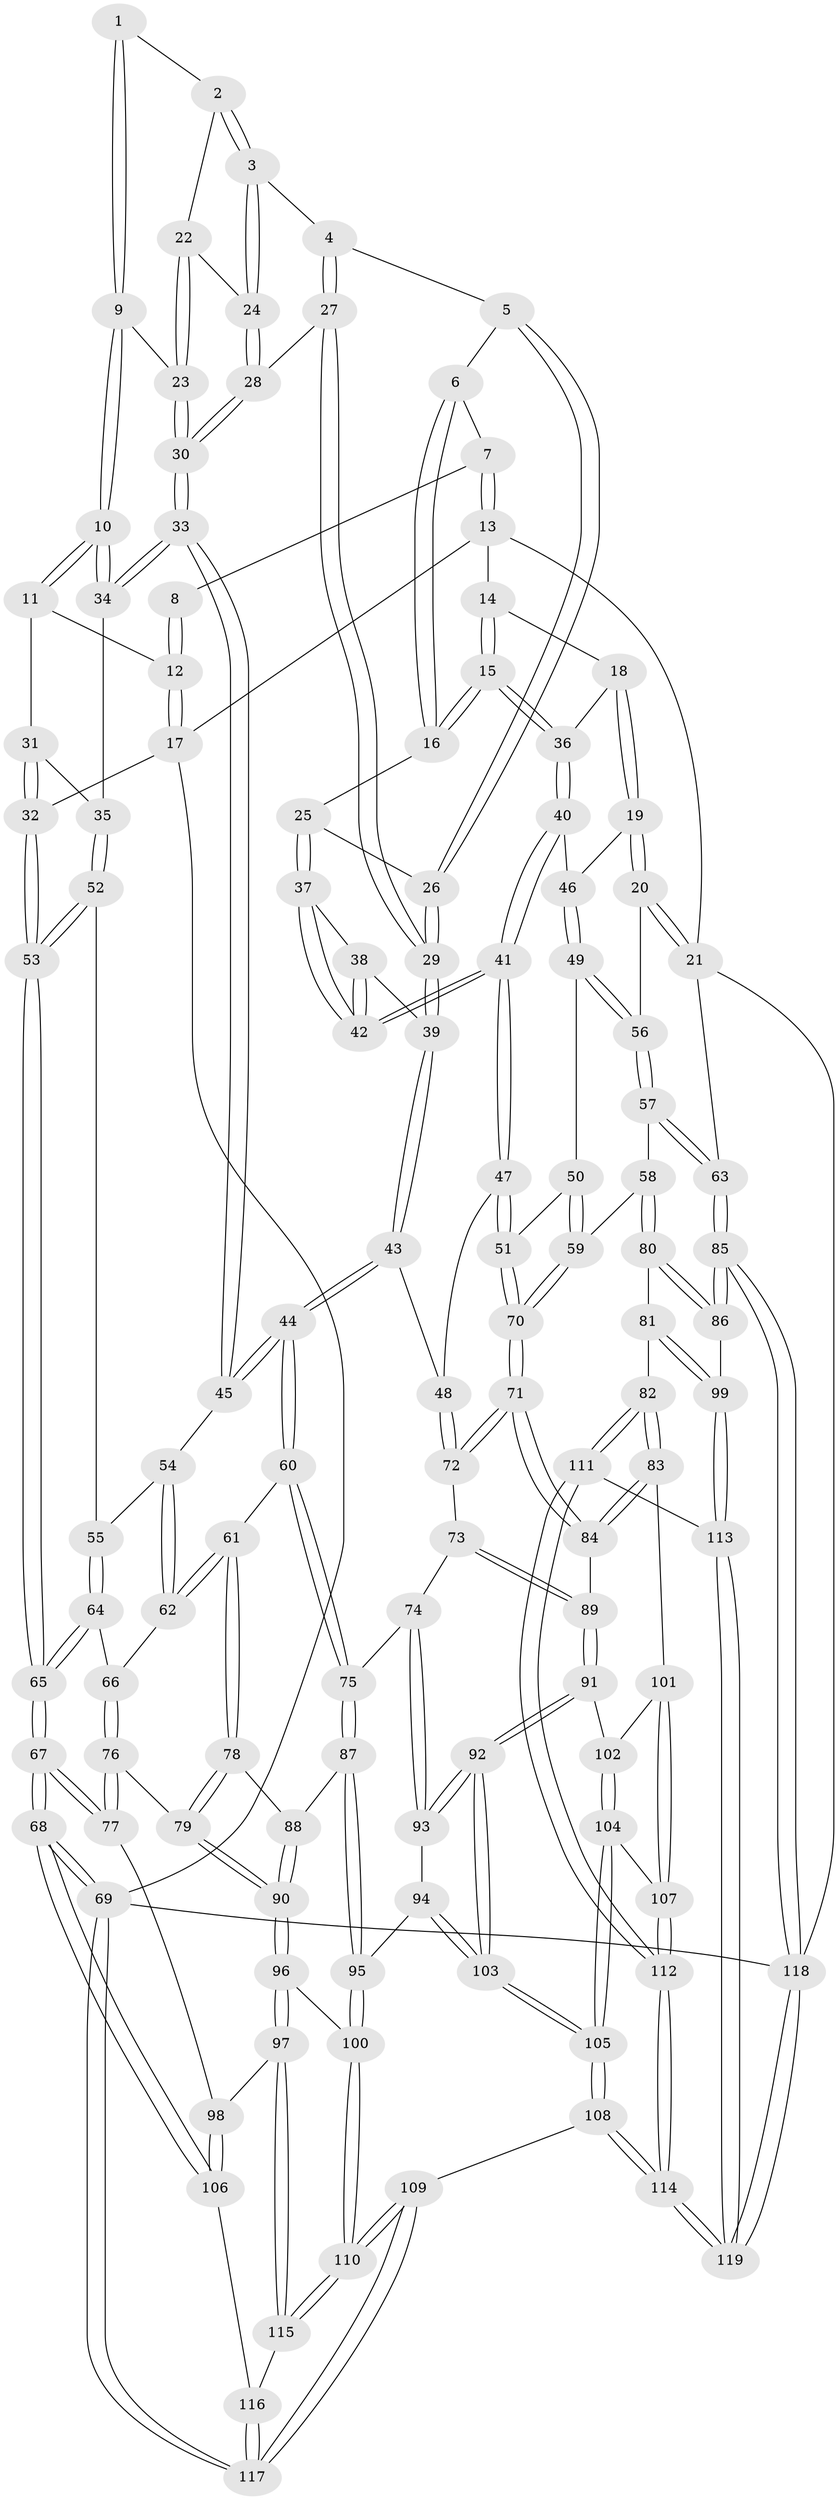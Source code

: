 // Generated by graph-tools (version 1.1) at 2025/27/03/09/25 03:27:08]
// undirected, 119 vertices, 294 edges
graph export_dot {
graph [start="1"]
  node [color=gray90,style=filled];
  1 [pos="+0.31511754693371336+0"];
  2 [pos="+0.3719596565700904+0.05162294176953512"];
  3 [pos="+0.4038089114859288+0.1154592220906018"];
  4 [pos="+0.4192986730221278+0.1303887821979198"];
  5 [pos="+0.44006684421115677+0.13716505728753473"];
  6 [pos="+0.6399074233980826+0"];
  7 [pos="+0.6791562865773138+0"];
  8 [pos="+0.31180292502108264+0"];
  9 [pos="+0.2329293963947736+0.1583900196552283"];
  10 [pos="+0.18327286153175415+0.17106776890158357"];
  11 [pos="+0.13126182818066354+0.12832381525876896"];
  12 [pos="+0+0"];
  13 [pos="+0.710933603235804+0"];
  14 [pos="+0.7319430487556848+0"];
  15 [pos="+0.6701283449911175+0.21431934518672865"];
  16 [pos="+0.552713021858225+0.1637683776962372"];
  17 [pos="+0+0"];
  18 [pos="+0.8541799597955142+0.12421890199669566"];
  19 [pos="+1+0.2505841679785648"];
  20 [pos="+1+0.2762841171241214"];
  21 [pos="+1+0.27782523708365503"];
  22 [pos="+0.28925827038993324+0.16704355810767554"];
  23 [pos="+0.2536426470076505+0.17275666764454858"];
  24 [pos="+0.33268119448826267+0.1844708513221509"];
  25 [pos="+0.5324524569160425+0.17602288590723922"];
  26 [pos="+0.5193824200274035+0.17581657597705128"];
  27 [pos="+0.38623139646589544+0.25860373915544793"];
  28 [pos="+0.34000927007421794+0.25707998452520364"];
  29 [pos="+0.4248946264224349+0.28589326846316576"];
  30 [pos="+0.2863481828838484+0.28252705794115995"];
  31 [pos="+0.08734527591863604+0.20362703485296876"];
  32 [pos="+0+0"];
  33 [pos="+0.24211374742450195+0.3432651149220789"];
  34 [pos="+0.14839851461938217+0.31227253569779156"];
  35 [pos="+0.12066816096792378+0.3169476829157044"];
  36 [pos="+0.6989884818869587+0.25185615914860615"];
  37 [pos="+0.5383442213708829+0.21364120647421753"];
  38 [pos="+0.48310929817760045+0.30730622118965173"];
  39 [pos="+0.4308537828616641+0.3000026807683609"];
  40 [pos="+0.6989867045942696+0.2525353760305192"];
  41 [pos="+0.5979745228065657+0.3642333244676875"];
  42 [pos="+0.5866962926357299+0.3520345392573133"];
  43 [pos="+0.386608993297291+0.47103362373670743"];
  44 [pos="+0.37179355388904045+0.47803472795183594"];
  45 [pos="+0.26865367707258075+0.3919901393988667"];
  46 [pos="+0.7790001599794619+0.3193640070346894"];
  47 [pos="+0.5968810134501131+0.4443152283922931"];
  48 [pos="+0.459829809679067+0.4699140676697249"];
  49 [pos="+0.7705047128983187+0.40713898621939865"];
  50 [pos="+0.741342825077066+0.42847382114471877"];
  51 [pos="+0.6108664395522512+0.4566389166712851"];
  52 [pos="+0.07931644847809635+0.3366766791786456"];
  53 [pos="+0+0.32090096421210756"];
  54 [pos="+0.26046655480580394+0.39907396143196444"];
  55 [pos="+0.11002244899317995+0.4812702981533338"];
  56 [pos="+0.8854550253791102+0.44232616879212044"];
  57 [pos="+0.8670285111677573+0.5312691391479013"];
  58 [pos="+0.837069856695046+0.555108705036376"];
  59 [pos="+0.8006497940778254+0.5416185040049077"];
  60 [pos="+0.3578097049775084+0.5193274066238394"];
  61 [pos="+0.24895075932248484+0.5723911608550923"];
  62 [pos="+0.15313660493758935+0.538382282829692"];
  63 [pos="+1+0.6579070859321533"];
  64 [pos="+0.10553159941525796+0.5282095416826872"];
  65 [pos="+0+0.5631560554767572"];
  66 [pos="+0.11639402938560309+0.5369449801521521"];
  67 [pos="+0+0.6512949089737504"];
  68 [pos="+0+0.9630420200580156"];
  69 [pos="+0+1"];
  70 [pos="+0.6429901854454204+0.5667256414116082"];
  71 [pos="+0.6389720069724513+0.6129437126177599"];
  72 [pos="+0.5217370699473349+0.6203899197651134"];
  73 [pos="+0.46840493596106086+0.6487126620983482"];
  74 [pos="+0.4012166323753519+0.6334710100049279"];
  75 [pos="+0.3905765786757113+0.6268057498180957"];
  76 [pos="+0.11844607026157457+0.6374740562694499"];
  77 [pos="+0.024176883583478727+0.6898126166981229"];
  78 [pos="+0.23297269395442224+0.6237923483704524"];
  79 [pos="+0.16838941160699225+0.6745476993566412"];
  80 [pos="+0.8280623512250338+0.6468648573404926"];
  81 [pos="+0.8019572169394507+0.6638279660970627"];
  82 [pos="+0.6902324111255923+0.7078545932642897"];
  83 [pos="+0.6897834177762515+0.7075707307594257"];
  84 [pos="+0.6563581922013513+0.6651161049706404"];
  85 [pos="+1+0.6925417826537005"];
  86 [pos="+1+0.7278740406496801"];
  87 [pos="+0.3250651738242481+0.7111288649229102"];
  88 [pos="+0.2693786955424692+0.6797726222614148"];
  89 [pos="+0.5124097477521348+0.7216017584118736"];
  90 [pos="+0.1761430898130592+0.7437459357568071"];
  91 [pos="+0.5032314310465426+0.7476196175396909"];
  92 [pos="+0.4820954920469357+0.7649008779818657"];
  93 [pos="+0.42345950349111416+0.7093412466570297"];
  94 [pos="+0.3991292153656838+0.7685740102142554"];
  95 [pos="+0.31991793162591725+0.7560398693871656"];
  96 [pos="+0.17434732956427992+0.7601738693266106"];
  97 [pos="+0.16783847578472175+0.7689307144589327"];
  98 [pos="+0.10257148454801952+0.7635615601063231"];
  99 [pos="+0.8772186006516091+0.8312317085635884"];
  100 [pos="+0.3184039023524293+0.7582648654697369"];
  101 [pos="+0.659829389327231+0.7302847114018974"];
  102 [pos="+0.5570712328293644+0.781689676413299"];
  103 [pos="+0.45698616087422766+0.8100319890707255"];
  104 [pos="+0.5576178670213428+0.8140529435041066"];
  105 [pos="+0.46080090143245106+0.9239381314673336"];
  106 [pos="+0.041654276091476435+0.8307140876120473"];
  107 [pos="+0.5912644961841413+0.8220159846241417"];
  108 [pos="+0.42373484175218695+1"];
  109 [pos="+0.36598599625572015+1"];
  110 [pos="+0.31940034939543077+1"];
  111 [pos="+0.7468827754665308+0.8614827740342198"];
  112 [pos="+0.6684194040545381+0.9735733954983202"];
  113 [pos="+0.8531541947608418+0.8567348178438298"];
  114 [pos="+0.5776392057901293+1"];
  115 [pos="+0.18243065842117565+0.860508680454625"];
  116 [pos="+0.11791046873803587+0.8736374234270874"];
  117 [pos="+0+1"];
  118 [pos="+1+1"];
  119 [pos="+1+1"];
  1 -- 2;
  1 -- 9;
  1 -- 9;
  2 -- 3;
  2 -- 3;
  2 -- 22;
  3 -- 4;
  3 -- 24;
  3 -- 24;
  4 -- 5;
  4 -- 27;
  4 -- 27;
  5 -- 6;
  5 -- 26;
  5 -- 26;
  6 -- 7;
  6 -- 16;
  6 -- 16;
  7 -- 8;
  7 -- 13;
  7 -- 13;
  8 -- 12;
  8 -- 12;
  9 -- 10;
  9 -- 10;
  9 -- 23;
  10 -- 11;
  10 -- 11;
  10 -- 34;
  10 -- 34;
  11 -- 12;
  11 -- 31;
  12 -- 17;
  12 -- 17;
  13 -- 14;
  13 -- 17;
  13 -- 21;
  14 -- 15;
  14 -- 15;
  14 -- 18;
  15 -- 16;
  15 -- 16;
  15 -- 36;
  15 -- 36;
  16 -- 25;
  17 -- 32;
  17 -- 69;
  18 -- 19;
  18 -- 19;
  18 -- 36;
  19 -- 20;
  19 -- 20;
  19 -- 46;
  20 -- 21;
  20 -- 21;
  20 -- 56;
  21 -- 63;
  21 -- 118;
  22 -- 23;
  22 -- 23;
  22 -- 24;
  23 -- 30;
  23 -- 30;
  24 -- 28;
  24 -- 28;
  25 -- 26;
  25 -- 37;
  25 -- 37;
  26 -- 29;
  26 -- 29;
  27 -- 28;
  27 -- 29;
  27 -- 29;
  28 -- 30;
  28 -- 30;
  29 -- 39;
  29 -- 39;
  30 -- 33;
  30 -- 33;
  31 -- 32;
  31 -- 32;
  31 -- 35;
  32 -- 53;
  32 -- 53;
  33 -- 34;
  33 -- 34;
  33 -- 45;
  33 -- 45;
  34 -- 35;
  35 -- 52;
  35 -- 52;
  36 -- 40;
  36 -- 40;
  37 -- 38;
  37 -- 42;
  37 -- 42;
  38 -- 39;
  38 -- 42;
  38 -- 42;
  39 -- 43;
  39 -- 43;
  40 -- 41;
  40 -- 41;
  40 -- 46;
  41 -- 42;
  41 -- 42;
  41 -- 47;
  41 -- 47;
  43 -- 44;
  43 -- 44;
  43 -- 48;
  44 -- 45;
  44 -- 45;
  44 -- 60;
  44 -- 60;
  45 -- 54;
  46 -- 49;
  46 -- 49;
  47 -- 48;
  47 -- 51;
  47 -- 51;
  48 -- 72;
  48 -- 72;
  49 -- 50;
  49 -- 56;
  49 -- 56;
  50 -- 51;
  50 -- 59;
  50 -- 59;
  51 -- 70;
  51 -- 70;
  52 -- 53;
  52 -- 53;
  52 -- 55;
  53 -- 65;
  53 -- 65;
  54 -- 55;
  54 -- 62;
  54 -- 62;
  55 -- 64;
  55 -- 64;
  56 -- 57;
  56 -- 57;
  57 -- 58;
  57 -- 63;
  57 -- 63;
  58 -- 59;
  58 -- 80;
  58 -- 80;
  59 -- 70;
  59 -- 70;
  60 -- 61;
  60 -- 75;
  60 -- 75;
  61 -- 62;
  61 -- 62;
  61 -- 78;
  61 -- 78;
  62 -- 66;
  63 -- 85;
  63 -- 85;
  64 -- 65;
  64 -- 65;
  64 -- 66;
  65 -- 67;
  65 -- 67;
  66 -- 76;
  66 -- 76;
  67 -- 68;
  67 -- 68;
  67 -- 77;
  67 -- 77;
  68 -- 69;
  68 -- 69;
  68 -- 106;
  68 -- 106;
  69 -- 117;
  69 -- 117;
  69 -- 118;
  70 -- 71;
  70 -- 71;
  71 -- 72;
  71 -- 72;
  71 -- 84;
  71 -- 84;
  72 -- 73;
  73 -- 74;
  73 -- 89;
  73 -- 89;
  74 -- 75;
  74 -- 93;
  74 -- 93;
  75 -- 87;
  75 -- 87;
  76 -- 77;
  76 -- 77;
  76 -- 79;
  77 -- 98;
  78 -- 79;
  78 -- 79;
  78 -- 88;
  79 -- 90;
  79 -- 90;
  80 -- 81;
  80 -- 86;
  80 -- 86;
  81 -- 82;
  81 -- 99;
  81 -- 99;
  82 -- 83;
  82 -- 83;
  82 -- 111;
  82 -- 111;
  83 -- 84;
  83 -- 84;
  83 -- 101;
  84 -- 89;
  85 -- 86;
  85 -- 86;
  85 -- 118;
  85 -- 118;
  86 -- 99;
  87 -- 88;
  87 -- 95;
  87 -- 95;
  88 -- 90;
  88 -- 90;
  89 -- 91;
  89 -- 91;
  90 -- 96;
  90 -- 96;
  91 -- 92;
  91 -- 92;
  91 -- 102;
  92 -- 93;
  92 -- 93;
  92 -- 103;
  92 -- 103;
  93 -- 94;
  94 -- 95;
  94 -- 103;
  94 -- 103;
  95 -- 100;
  95 -- 100;
  96 -- 97;
  96 -- 97;
  96 -- 100;
  97 -- 98;
  97 -- 115;
  97 -- 115;
  98 -- 106;
  98 -- 106;
  99 -- 113;
  99 -- 113;
  100 -- 110;
  100 -- 110;
  101 -- 102;
  101 -- 107;
  101 -- 107;
  102 -- 104;
  102 -- 104;
  103 -- 105;
  103 -- 105;
  104 -- 105;
  104 -- 105;
  104 -- 107;
  105 -- 108;
  105 -- 108;
  106 -- 116;
  107 -- 112;
  107 -- 112;
  108 -- 109;
  108 -- 114;
  108 -- 114;
  109 -- 110;
  109 -- 110;
  109 -- 117;
  109 -- 117;
  110 -- 115;
  110 -- 115;
  111 -- 112;
  111 -- 112;
  111 -- 113;
  112 -- 114;
  112 -- 114;
  113 -- 119;
  113 -- 119;
  114 -- 119;
  114 -- 119;
  115 -- 116;
  116 -- 117;
  116 -- 117;
  118 -- 119;
  118 -- 119;
}
